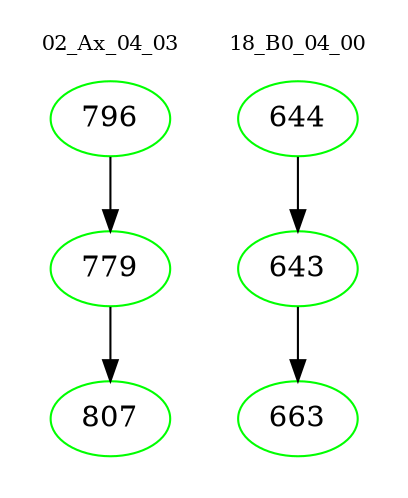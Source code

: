 digraph{
subgraph cluster_0 {
color = white
label = "02_Ax_04_03";
fontsize=10;
T0_796 [label="796", color="green"]
T0_796 -> T0_779 [color="black"]
T0_779 [label="779", color="green"]
T0_779 -> T0_807 [color="black"]
T0_807 [label="807", color="green"]
}
subgraph cluster_1 {
color = white
label = "18_B0_04_00";
fontsize=10;
T1_644 [label="644", color="green"]
T1_644 -> T1_643 [color="black"]
T1_643 [label="643", color="green"]
T1_643 -> T1_663 [color="black"]
T1_663 [label="663", color="green"]
}
}
